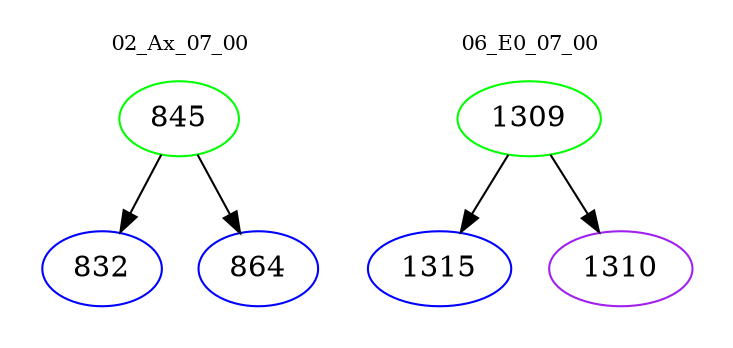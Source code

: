 digraph{
subgraph cluster_0 {
color = white
label = "02_Ax_07_00";
fontsize=10;
T0_845 [label="845", color="green"]
T0_845 -> T0_832 [color="black"]
T0_832 [label="832", color="blue"]
T0_845 -> T0_864 [color="black"]
T0_864 [label="864", color="blue"]
}
subgraph cluster_1 {
color = white
label = "06_E0_07_00";
fontsize=10;
T1_1309 [label="1309", color="green"]
T1_1309 -> T1_1315 [color="black"]
T1_1315 [label="1315", color="blue"]
T1_1309 -> T1_1310 [color="black"]
T1_1310 [label="1310", color="purple"]
}
}
